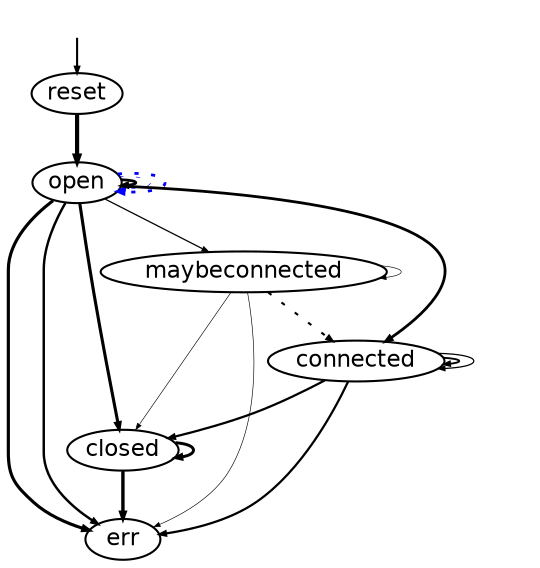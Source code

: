 digraph model {
  orientation = portrait;
  graph [ rankdir = "TB", ranksep="0.1", nodesep="0.1" ];
  node [ fontname = "Helvetica", fontsize="11.0", shape="ellipse", margin="0.01", height="0.1", width="0.5" ];
  edge [ fontname = "Helvetica", arrowsize=".3", arrowhead="normal", fontsize="6.0", margin="0.05" ];
None [shape=none, style=invis, width=0.1, height=0.1];
None->reset;
{rank = source; None}
reset->open[penwidth="2.0043213737826426",label = " "];
open->err[penwidth="1.5185139398778875",label = " "];
open->open[penwidth="1.3222192947339193",label = " "];
open->closed[penwidth="1.4913616938342726",label = " "];
closed->err[penwidth="1.6334684555795864",label = " "];
closed->closed[penwidth="1.4313637641589874",label = " "];
open->maybeconnected[penwidth="0.6020599913279624",label = " "];
maybeconnected->err[penwidth="0.3010299956639812",label = " "];
maybeconnected->closed[penwidth="0.3010299956639812",label = " "];
open->open[style=dotted, color=blue,penwidth="0.3010299956639812",label = " "];
maybeconnected->maybeconnected[penwidth="0.3010299956639812",label = " "];
maybeconnected->connected[style=dotted];
connected->connected[penwidth="0.9030899869919435",label = " "];
connected->closed[penwidth="1.0791812460476249",label = " "];
open->err[penwidth="1.1760912590556813",label = " "];
open->open[style=dotted, color=blue,penwidth="1.3424226808222062",label = " "];
open->connected[penwidth="1.3424226808222062",label = " "];
connected->err[penwidth="1.0791812460476249",label = " "];
connected->connected[penwidth="0.6020599913279624",label = " "];
}
